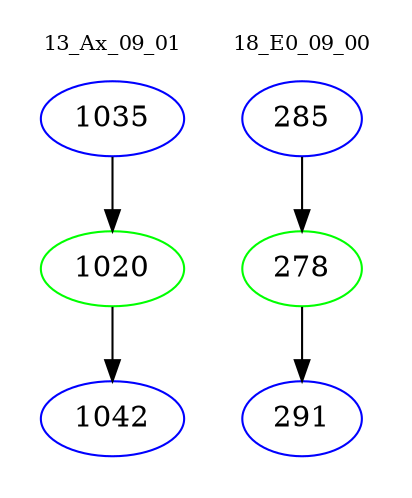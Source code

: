 digraph{
subgraph cluster_0 {
color = white
label = "13_Ax_09_01";
fontsize=10;
T0_1035 [label="1035", color="blue"]
T0_1035 -> T0_1020 [color="black"]
T0_1020 [label="1020", color="green"]
T0_1020 -> T0_1042 [color="black"]
T0_1042 [label="1042", color="blue"]
}
subgraph cluster_1 {
color = white
label = "18_E0_09_00";
fontsize=10;
T1_285 [label="285", color="blue"]
T1_285 -> T1_278 [color="black"]
T1_278 [label="278", color="green"]
T1_278 -> T1_291 [color="black"]
T1_291 [label="291", color="blue"]
}
}
